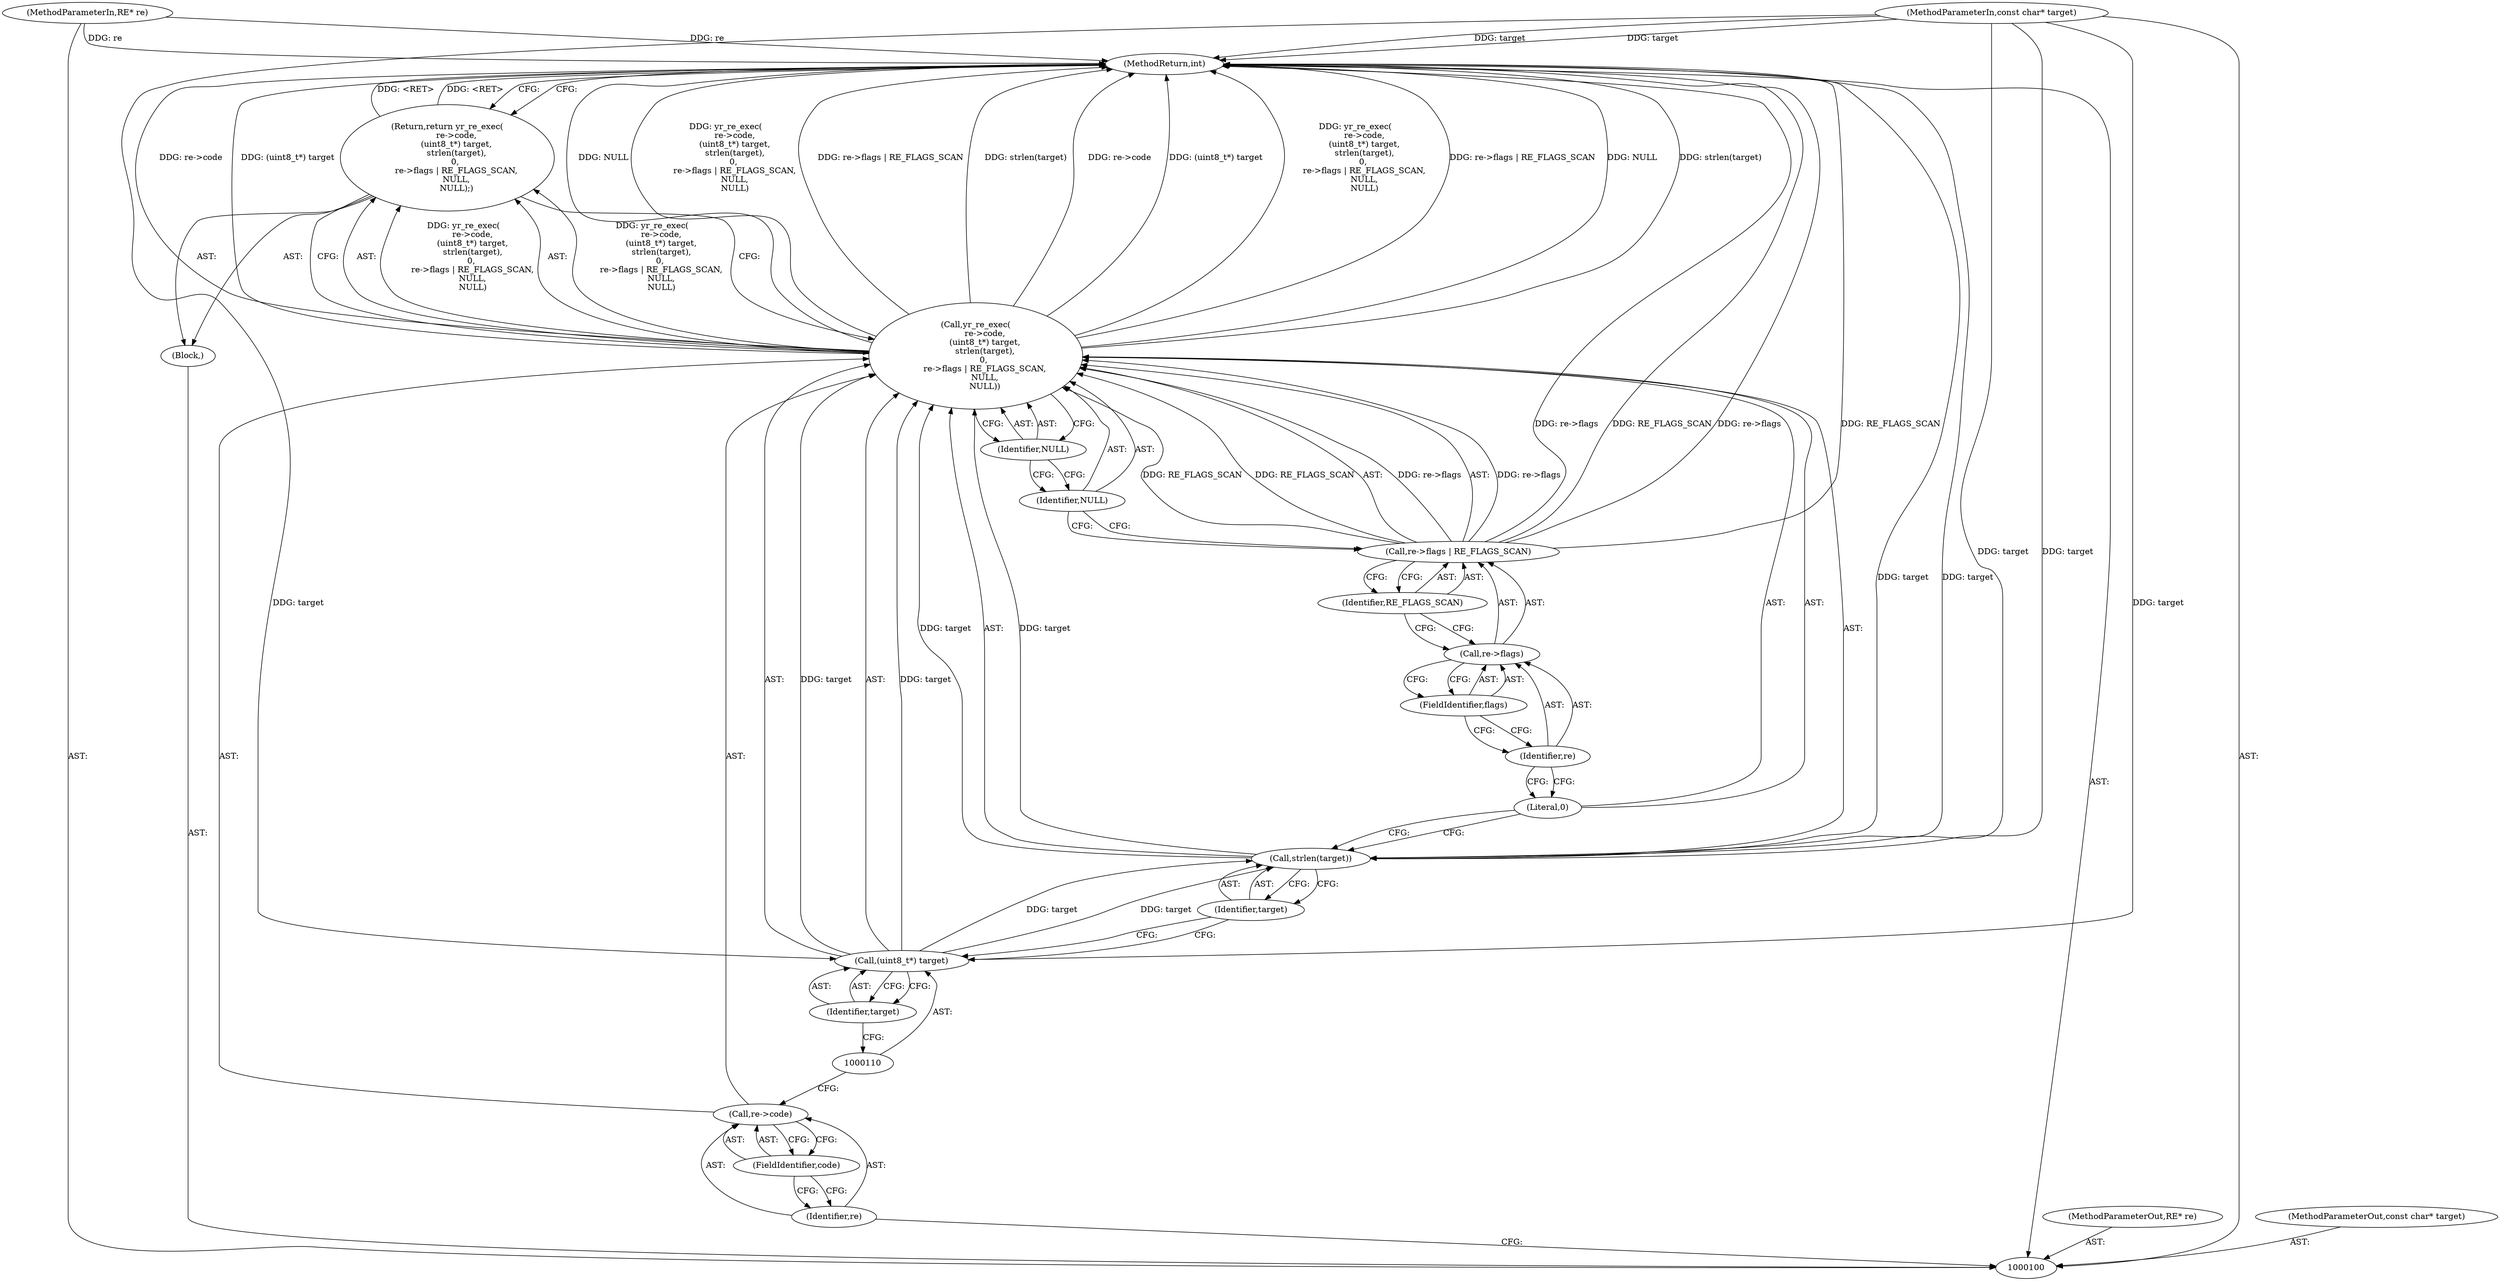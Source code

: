digraph "0_yara_83d799804648c2a0895d40a19835d9b757c6fa4e_1" {
"1000122" [label="(MethodReturn,int)"];
"1000118" [label="(FieldIdentifier,flags)"];
"1000119" [label="(Identifier,RE_FLAGS_SCAN)"];
"1000115" [label="(Call,re->flags | RE_FLAGS_SCAN)"];
"1000116" [label="(Call,re->flags)"];
"1000117" [label="(Identifier,re)"];
"1000120" [label="(Identifier,NULL)"];
"1000121" [label="(Identifier,NULL)"];
"1000101" [label="(MethodParameterIn,RE* re)"];
"1000158" [label="(MethodParameterOut,RE* re)"];
"1000102" [label="(MethodParameterIn,const char* target)"];
"1000159" [label="(MethodParameterOut,const char* target)"];
"1000103" [label="(Block,)"];
"1000104" [label="(Return,return yr_re_exec(\n       re->code,\n       (uint8_t*) target,\n       strlen(target),\n      0,\n       re->flags | RE_FLAGS_SCAN,\n       NULL,\n       NULL);)"];
"1000105" [label="(Call,yr_re_exec(\n       re->code,\n       (uint8_t*) target,\n       strlen(target),\n      0,\n       re->flags | RE_FLAGS_SCAN,\n       NULL,\n       NULL))"];
"1000108" [label="(FieldIdentifier,code)"];
"1000106" [label="(Call,re->code)"];
"1000107" [label="(Identifier,re)"];
"1000111" [label="(Identifier,target)"];
"1000109" [label="(Call,(uint8_t*) target)"];
"1000113" [label="(Identifier,target)"];
"1000112" [label="(Call,strlen(target))"];
"1000114" [label="(Literal,0)"];
"1000122" -> "1000100"  [label="AST: "];
"1000122" -> "1000104"  [label="CFG: "];
"1000105" -> "1000122"  [label="DDG: yr_re_exec(\n       re->code,\n       (uint8_t*) target,\n       strlen(target),\n      0,\n       re->flags | RE_FLAGS_SCAN,\n       NULL,\n       NULL)"];
"1000105" -> "1000122"  [label="DDG: re->flags | RE_FLAGS_SCAN"];
"1000105" -> "1000122"  [label="DDG: NULL"];
"1000105" -> "1000122"  [label="DDG: strlen(target)"];
"1000105" -> "1000122"  [label="DDG: re->code"];
"1000105" -> "1000122"  [label="DDG: (uint8_t*) target"];
"1000115" -> "1000122"  [label="DDG: RE_FLAGS_SCAN"];
"1000115" -> "1000122"  [label="DDG: re->flags"];
"1000102" -> "1000122"  [label="DDG: target"];
"1000112" -> "1000122"  [label="DDG: target"];
"1000101" -> "1000122"  [label="DDG: re"];
"1000104" -> "1000122"  [label="DDG: <RET>"];
"1000118" -> "1000116"  [label="AST: "];
"1000118" -> "1000117"  [label="CFG: "];
"1000116" -> "1000118"  [label="CFG: "];
"1000119" -> "1000115"  [label="AST: "];
"1000119" -> "1000116"  [label="CFG: "];
"1000115" -> "1000119"  [label="CFG: "];
"1000115" -> "1000105"  [label="AST: "];
"1000115" -> "1000119"  [label="CFG: "];
"1000116" -> "1000115"  [label="AST: "];
"1000119" -> "1000115"  [label="AST: "];
"1000120" -> "1000115"  [label="CFG: "];
"1000115" -> "1000122"  [label="DDG: RE_FLAGS_SCAN"];
"1000115" -> "1000122"  [label="DDG: re->flags"];
"1000115" -> "1000105"  [label="DDG: re->flags"];
"1000115" -> "1000105"  [label="DDG: RE_FLAGS_SCAN"];
"1000116" -> "1000115"  [label="AST: "];
"1000116" -> "1000118"  [label="CFG: "];
"1000117" -> "1000116"  [label="AST: "];
"1000118" -> "1000116"  [label="AST: "];
"1000119" -> "1000116"  [label="CFG: "];
"1000117" -> "1000116"  [label="AST: "];
"1000117" -> "1000114"  [label="CFG: "];
"1000118" -> "1000117"  [label="CFG: "];
"1000120" -> "1000105"  [label="AST: "];
"1000120" -> "1000115"  [label="CFG: "];
"1000121" -> "1000120"  [label="CFG: "];
"1000121" -> "1000105"  [label="AST: "];
"1000121" -> "1000120"  [label="CFG: "];
"1000105" -> "1000121"  [label="CFG: "];
"1000101" -> "1000100"  [label="AST: "];
"1000101" -> "1000122"  [label="DDG: re"];
"1000158" -> "1000100"  [label="AST: "];
"1000102" -> "1000100"  [label="AST: "];
"1000102" -> "1000122"  [label="DDG: target"];
"1000102" -> "1000109"  [label="DDG: target"];
"1000102" -> "1000112"  [label="DDG: target"];
"1000159" -> "1000100"  [label="AST: "];
"1000103" -> "1000100"  [label="AST: "];
"1000104" -> "1000103"  [label="AST: "];
"1000104" -> "1000103"  [label="AST: "];
"1000104" -> "1000105"  [label="CFG: "];
"1000105" -> "1000104"  [label="AST: "];
"1000122" -> "1000104"  [label="CFG: "];
"1000104" -> "1000122"  [label="DDG: <RET>"];
"1000105" -> "1000104"  [label="DDG: yr_re_exec(\n       re->code,\n       (uint8_t*) target,\n       strlen(target),\n      0,\n       re->flags | RE_FLAGS_SCAN,\n       NULL,\n       NULL)"];
"1000105" -> "1000104"  [label="AST: "];
"1000105" -> "1000121"  [label="CFG: "];
"1000106" -> "1000105"  [label="AST: "];
"1000109" -> "1000105"  [label="AST: "];
"1000112" -> "1000105"  [label="AST: "];
"1000114" -> "1000105"  [label="AST: "];
"1000115" -> "1000105"  [label="AST: "];
"1000120" -> "1000105"  [label="AST: "];
"1000121" -> "1000105"  [label="AST: "];
"1000104" -> "1000105"  [label="CFG: "];
"1000105" -> "1000122"  [label="DDG: yr_re_exec(\n       re->code,\n       (uint8_t*) target,\n       strlen(target),\n      0,\n       re->flags | RE_FLAGS_SCAN,\n       NULL,\n       NULL)"];
"1000105" -> "1000122"  [label="DDG: re->flags | RE_FLAGS_SCAN"];
"1000105" -> "1000122"  [label="DDG: NULL"];
"1000105" -> "1000122"  [label="DDG: strlen(target)"];
"1000105" -> "1000122"  [label="DDG: re->code"];
"1000105" -> "1000122"  [label="DDG: (uint8_t*) target"];
"1000105" -> "1000104"  [label="DDG: yr_re_exec(\n       re->code,\n       (uint8_t*) target,\n       strlen(target),\n      0,\n       re->flags | RE_FLAGS_SCAN,\n       NULL,\n       NULL)"];
"1000109" -> "1000105"  [label="DDG: target"];
"1000112" -> "1000105"  [label="DDG: target"];
"1000115" -> "1000105"  [label="DDG: re->flags"];
"1000115" -> "1000105"  [label="DDG: RE_FLAGS_SCAN"];
"1000108" -> "1000106"  [label="AST: "];
"1000108" -> "1000107"  [label="CFG: "];
"1000106" -> "1000108"  [label="CFG: "];
"1000106" -> "1000105"  [label="AST: "];
"1000106" -> "1000108"  [label="CFG: "];
"1000107" -> "1000106"  [label="AST: "];
"1000108" -> "1000106"  [label="AST: "];
"1000110" -> "1000106"  [label="CFG: "];
"1000107" -> "1000106"  [label="AST: "];
"1000107" -> "1000100"  [label="CFG: "];
"1000108" -> "1000107"  [label="CFG: "];
"1000111" -> "1000109"  [label="AST: "];
"1000111" -> "1000110"  [label="CFG: "];
"1000109" -> "1000111"  [label="CFG: "];
"1000109" -> "1000105"  [label="AST: "];
"1000109" -> "1000111"  [label="CFG: "];
"1000110" -> "1000109"  [label="AST: "];
"1000111" -> "1000109"  [label="AST: "];
"1000113" -> "1000109"  [label="CFG: "];
"1000109" -> "1000105"  [label="DDG: target"];
"1000102" -> "1000109"  [label="DDG: target"];
"1000109" -> "1000112"  [label="DDG: target"];
"1000113" -> "1000112"  [label="AST: "];
"1000113" -> "1000109"  [label="CFG: "];
"1000112" -> "1000113"  [label="CFG: "];
"1000112" -> "1000105"  [label="AST: "];
"1000112" -> "1000113"  [label="CFG: "];
"1000113" -> "1000112"  [label="AST: "];
"1000114" -> "1000112"  [label="CFG: "];
"1000112" -> "1000122"  [label="DDG: target"];
"1000112" -> "1000105"  [label="DDG: target"];
"1000109" -> "1000112"  [label="DDG: target"];
"1000102" -> "1000112"  [label="DDG: target"];
"1000114" -> "1000105"  [label="AST: "];
"1000114" -> "1000112"  [label="CFG: "];
"1000117" -> "1000114"  [label="CFG: "];
}
